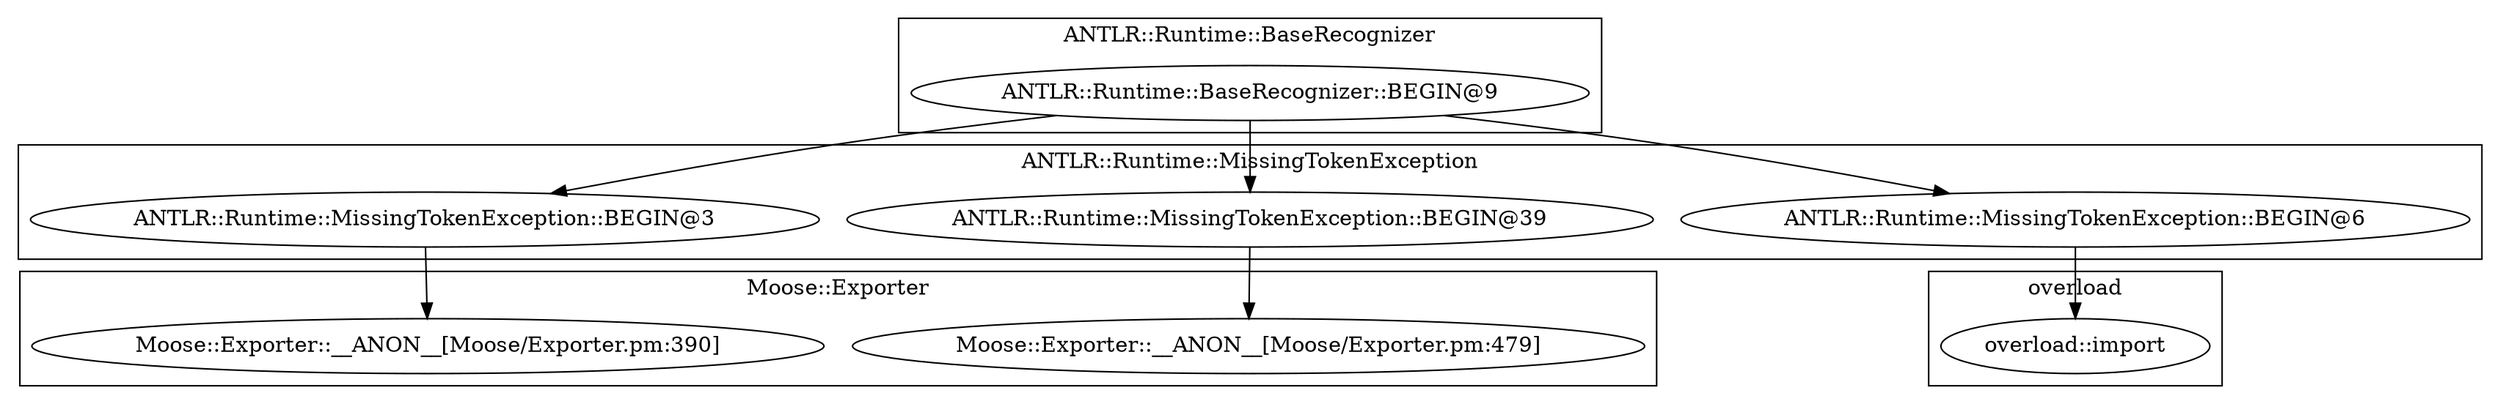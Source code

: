 digraph {
graph [overlap=false]
subgraph cluster_Moose_Exporter {
	label="Moose::Exporter";
	"Moose::Exporter::__ANON__[Moose/Exporter.pm:479]";
	"Moose::Exporter::__ANON__[Moose/Exporter.pm:390]";
}
subgraph cluster_ANTLR_Runtime_MissingTokenException {
	label="ANTLR::Runtime::MissingTokenException";
	"ANTLR::Runtime::MissingTokenException::BEGIN@3";
	"ANTLR::Runtime::MissingTokenException::BEGIN@6";
	"ANTLR::Runtime::MissingTokenException::BEGIN@39";
}
subgraph cluster_overload {
	label="overload";
	"overload::import";
}
subgraph cluster_ANTLR_Runtime_BaseRecognizer {
	label="ANTLR::Runtime::BaseRecognizer";
	"ANTLR::Runtime::BaseRecognizer::BEGIN@9";
}
"ANTLR::Runtime::MissingTokenException::BEGIN@39" -> "Moose::Exporter::__ANON__[Moose/Exporter.pm:479]";
"ANTLR::Runtime::BaseRecognizer::BEGIN@9" -> "ANTLR::Runtime::MissingTokenException::BEGIN@6";
"ANTLR::Runtime::MissingTokenException::BEGIN@6" -> "overload::import";
"ANTLR::Runtime::MissingTokenException::BEGIN@3" -> "Moose::Exporter::__ANON__[Moose/Exporter.pm:390]";
"ANTLR::Runtime::BaseRecognizer::BEGIN@9" -> "ANTLR::Runtime::MissingTokenException::BEGIN@3";
"ANTLR::Runtime::BaseRecognizer::BEGIN@9" -> "ANTLR::Runtime::MissingTokenException::BEGIN@39";
}
